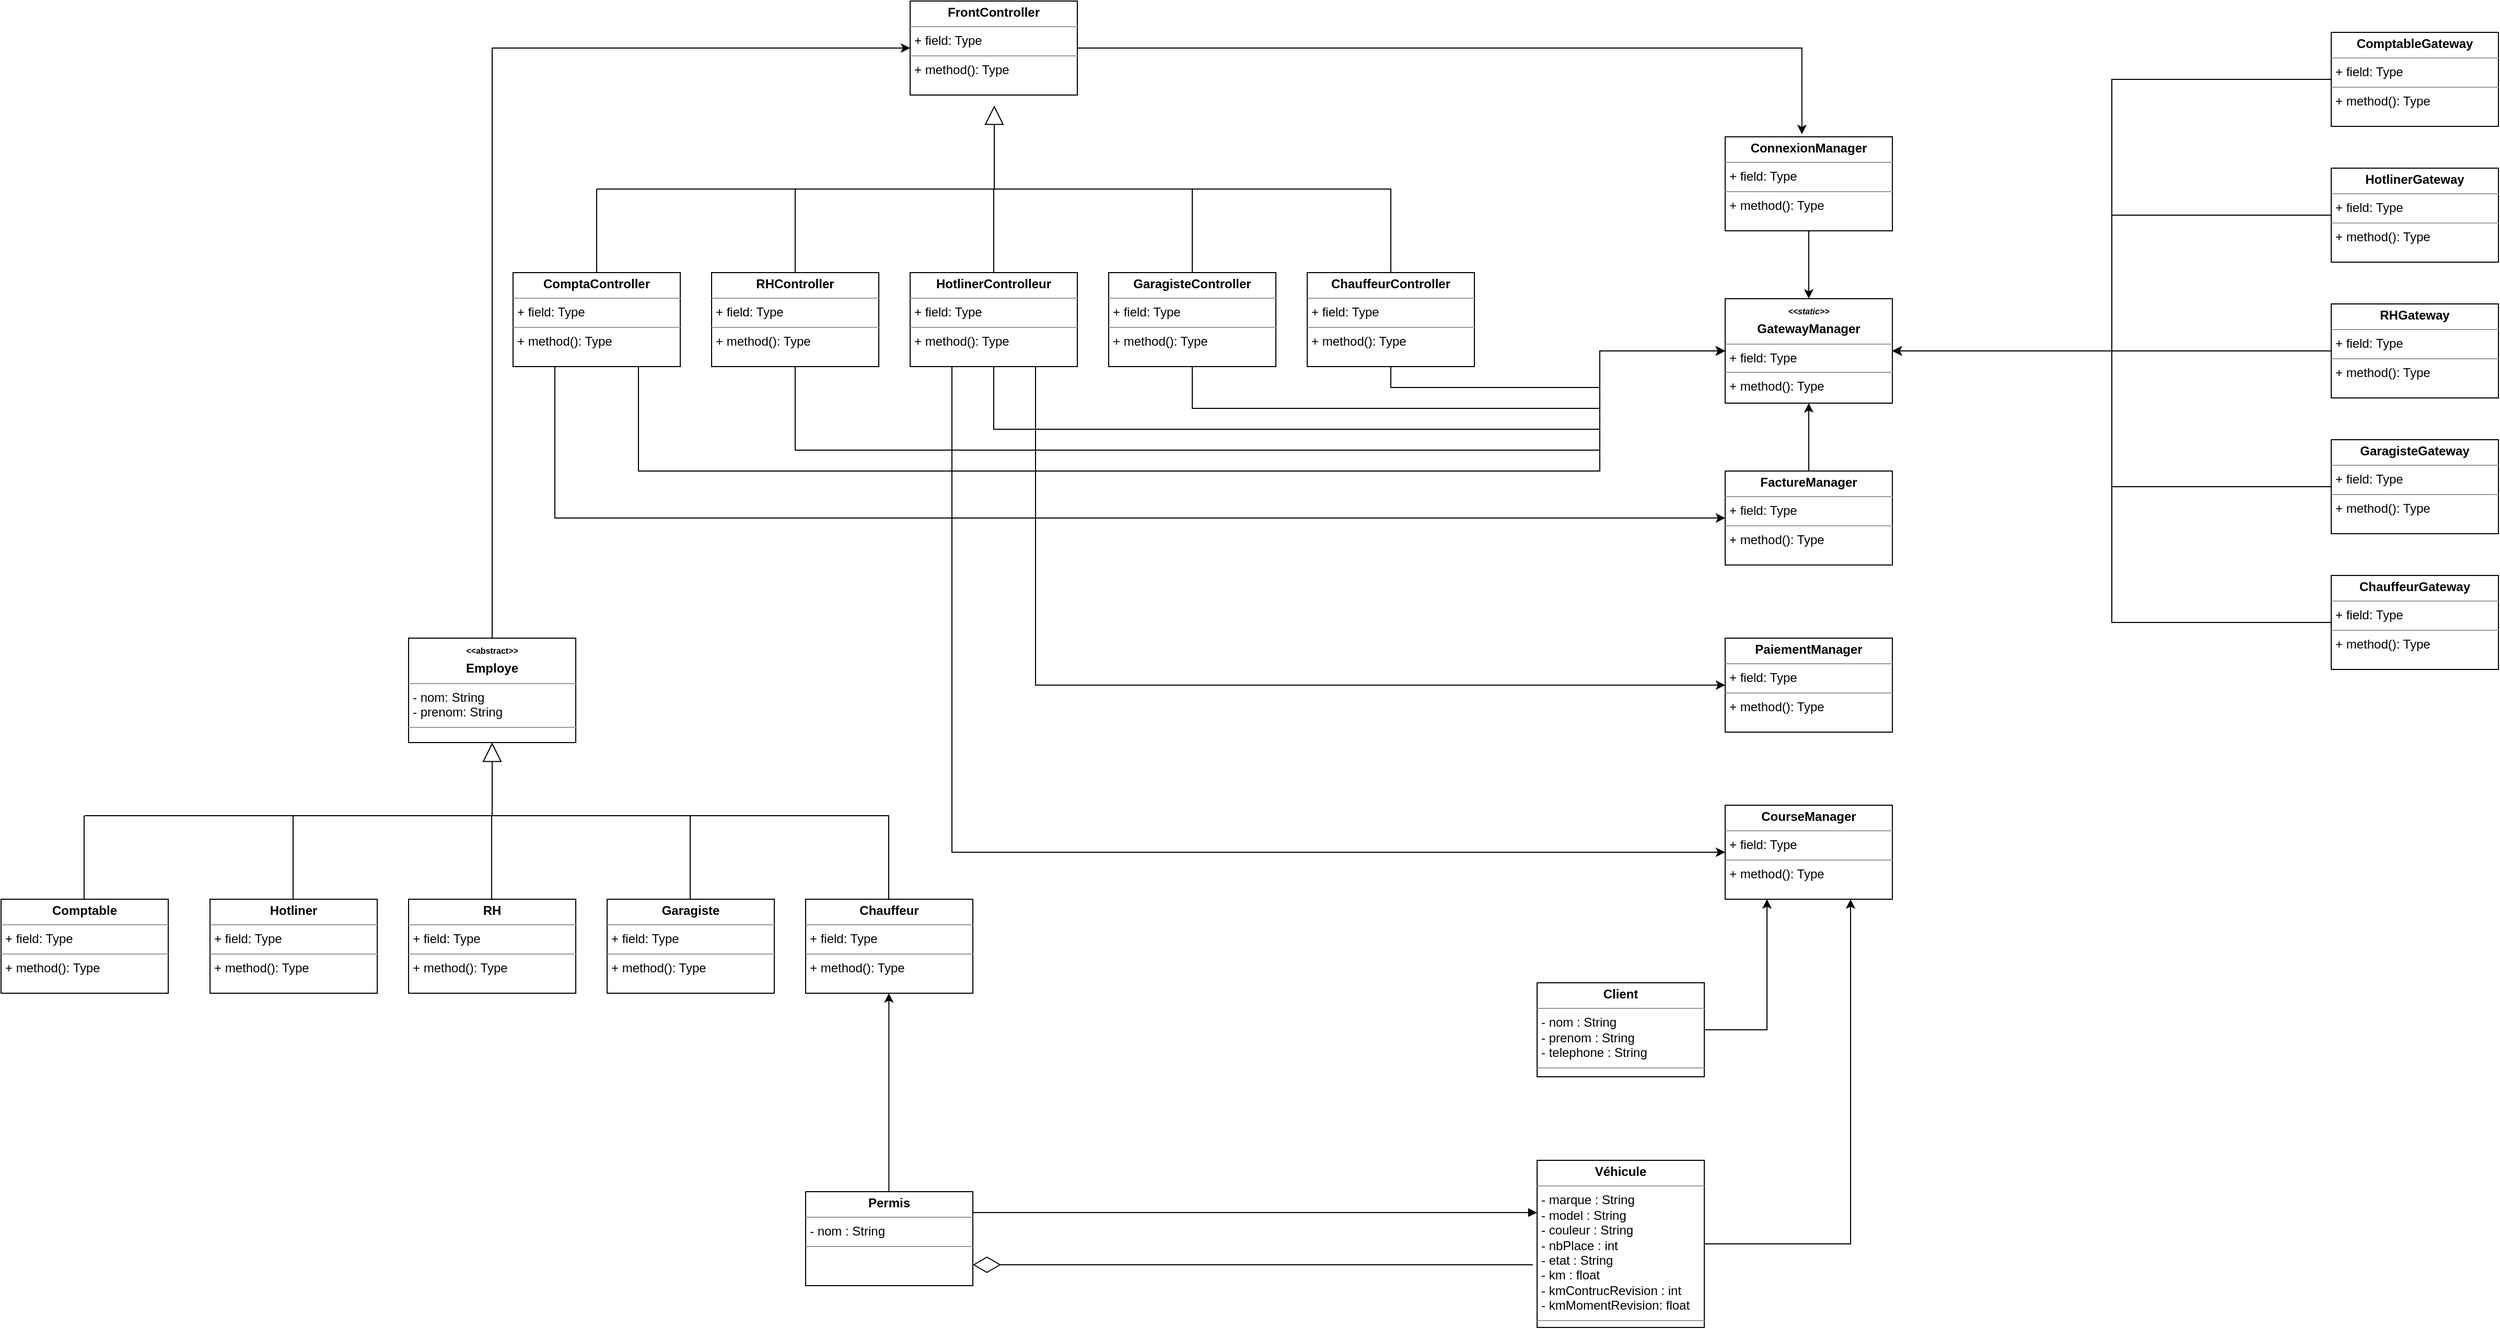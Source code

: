 <mxfile version="13.7.9" type="device"><diagram id="tx2MTd_nLyxCTWdmdrOB" name="Page-1"><mxGraphModel dx="911" dy="747" grid="1" gridSize="10" guides="1" tooltips="1" connect="1" arrows="1" fold="1" page="1" pageScale="1" pageWidth="827" pageHeight="1169" math="0" shadow="0"><root><mxCell id="0"/><mxCell id="1" parent="0"/><mxCell id="Ez7VHHLDsifQWFyS6rJM-73" value="" style="group" vertex="1" connectable="0" parent="1"><mxGeometry x="520" y="90" width="920" height="350" as="geometry"/></mxCell><mxCell id="Ez7VHHLDsifQWFyS6rJM-29" value="&lt;p style=&quot;margin: 0px ; margin-top: 4px ; text-align: center&quot;&gt;&lt;b&gt;ChauffeurController&lt;/b&gt;&lt;/p&gt;&lt;hr size=&quot;1&quot;&gt;&lt;p style=&quot;margin: 0px ; margin-left: 4px&quot;&gt;+ field: Type&lt;/p&gt;&lt;hr size=&quot;1&quot;&gt;&lt;p style=&quot;margin: 0px ; margin-left: 4px&quot;&gt;+ method(): Type&lt;/p&gt;" style="verticalAlign=top;align=left;overflow=fill;fontSize=12;fontFamily=Helvetica;html=1;" vertex="1" parent="Ez7VHHLDsifQWFyS6rJM-73"><mxGeometry x="760" y="260" width="160" height="90" as="geometry"/></mxCell><mxCell id="Ez7VHHLDsifQWFyS6rJM-30" value="&lt;p style=&quot;margin: 0px ; margin-top: 4px ; text-align: center&quot;&gt;&lt;b&gt;RHController&lt;/b&gt;&lt;/p&gt;&lt;hr size=&quot;1&quot;&gt;&lt;p style=&quot;margin: 0px ; margin-left: 4px&quot;&gt;+ field: Type&lt;/p&gt;&lt;hr size=&quot;1&quot;&gt;&lt;p style=&quot;margin: 0px ; margin-left: 4px&quot;&gt;+ method(): Type&lt;/p&gt;" style="verticalAlign=top;align=left;overflow=fill;fontSize=12;fontFamily=Helvetica;html=1;" vertex="1" parent="Ez7VHHLDsifQWFyS6rJM-73"><mxGeometry x="190" y="260" width="160" height="90" as="geometry"/></mxCell><mxCell id="Ez7VHHLDsifQWFyS6rJM-31" value="&lt;p style=&quot;margin: 0px ; margin-top: 4px ; text-align: center&quot;&gt;&lt;b&gt;ComptaController&lt;/b&gt;&lt;/p&gt;&lt;hr size=&quot;1&quot;&gt;&lt;p style=&quot;margin: 0px ; margin-left: 4px&quot;&gt;+ field: Type&lt;/p&gt;&lt;hr size=&quot;1&quot;&gt;&lt;p style=&quot;margin: 0px ; margin-left: 4px&quot;&gt;+ method(): Type&lt;/p&gt;" style="verticalAlign=top;align=left;overflow=fill;fontSize=12;fontFamily=Helvetica;html=1;" vertex="1" parent="Ez7VHHLDsifQWFyS6rJM-73"><mxGeometry y="260" width="160" height="90" as="geometry"/></mxCell><mxCell id="Ez7VHHLDsifQWFyS6rJM-32" value="&lt;p style=&quot;margin: 0px ; margin-top: 4px ; text-align: center&quot;&gt;&lt;b&gt;HotlinerControlleur&lt;/b&gt;&lt;/p&gt;&lt;hr size=&quot;1&quot;&gt;&lt;p style=&quot;margin: 0px ; margin-left: 4px&quot;&gt;+ field: Type&lt;/p&gt;&lt;hr size=&quot;1&quot;&gt;&lt;p style=&quot;margin: 0px ; margin-left: 4px&quot;&gt;+ method(): Type&lt;/p&gt;" style="verticalAlign=top;align=left;overflow=fill;fontSize=12;fontFamily=Helvetica;html=1;" vertex="1" parent="Ez7VHHLDsifQWFyS6rJM-73"><mxGeometry x="380" y="260" width="160" height="90" as="geometry"/></mxCell><mxCell id="Ez7VHHLDsifQWFyS6rJM-33" value="&lt;p style=&quot;margin: 0px ; margin-top: 4px ; text-align: center&quot;&gt;&lt;b&gt;GaragisteController&lt;/b&gt;&lt;/p&gt;&lt;hr size=&quot;1&quot;&gt;&lt;p style=&quot;margin: 0px ; margin-left: 4px&quot;&gt;+ field: Type&lt;/p&gt;&lt;hr size=&quot;1&quot;&gt;&lt;p style=&quot;margin: 0px ; margin-left: 4px&quot;&gt;+ method(): Type&lt;/p&gt;" style="verticalAlign=top;align=left;overflow=fill;fontSize=12;fontFamily=Helvetica;html=1;" vertex="1" parent="Ez7VHHLDsifQWFyS6rJM-73"><mxGeometry x="570" y="260" width="160" height="90" as="geometry"/></mxCell><mxCell id="Ez7VHHLDsifQWFyS6rJM-34" value="&lt;p style=&quot;margin: 0px ; margin-top: 4px ; text-align: center&quot;&gt;&lt;b&gt;FrontController&lt;/b&gt;&lt;/p&gt;&lt;hr size=&quot;1&quot;&gt;&lt;p style=&quot;margin: 0px ; margin-left: 4px&quot;&gt;+ field: Type&lt;/p&gt;&lt;hr size=&quot;1&quot;&gt;&lt;p style=&quot;margin: 0px ; margin-left: 4px&quot;&gt;+ method(): Type&lt;/p&gt;" style="verticalAlign=top;align=left;overflow=fill;fontSize=12;fontFamily=Helvetica;html=1;" vertex="1" parent="Ez7VHHLDsifQWFyS6rJM-73"><mxGeometry x="380" width="160" height="90" as="geometry"/></mxCell><mxCell id="Ez7VHHLDsifQWFyS6rJM-66" value="" style="endArrow=none;html=1;" edge="1" parent="Ez7VHHLDsifQWFyS6rJM-73"><mxGeometry width="50" height="50" relative="1" as="geometry"><mxPoint x="80" y="180" as="sourcePoint"/><mxPoint x="840.5" y="180.0" as="targetPoint"/></mxGeometry></mxCell><mxCell id="Ez7VHHLDsifQWFyS6rJM-67" value="" style="endArrow=none;html=1;exitX=0.5;exitY=0;exitDx=0;exitDy=0;" edge="1" parent="Ez7VHHLDsifQWFyS6rJM-73" source="Ez7VHHLDsifQWFyS6rJM-31"><mxGeometry width="50" height="50" relative="1" as="geometry"><mxPoint x="70" y="260.0" as="sourcePoint"/><mxPoint x="80" y="180" as="targetPoint"/></mxGeometry></mxCell><mxCell id="Ez7VHHLDsifQWFyS6rJM-68" value="" style="endArrow=none;html=1;" edge="1" parent="Ez7VHHLDsifQWFyS6rJM-73"><mxGeometry width="50" height="50" relative="1" as="geometry"><mxPoint x="270" y="260.0" as="sourcePoint"/><mxPoint x="270" y="180.0" as="targetPoint"/></mxGeometry></mxCell><mxCell id="Ez7VHHLDsifQWFyS6rJM-69" value="" style="endArrow=none;html=1;" edge="1" parent="Ez7VHHLDsifQWFyS6rJM-73"><mxGeometry width="50" height="50" relative="1" as="geometry"><mxPoint x="460" y="260.0" as="sourcePoint"/><mxPoint x="460" y="180.0" as="targetPoint"/></mxGeometry></mxCell><mxCell id="Ez7VHHLDsifQWFyS6rJM-70" value="" style="endArrow=none;html=1;" edge="1" parent="Ez7VHHLDsifQWFyS6rJM-73"><mxGeometry width="50" height="50" relative="1" as="geometry"><mxPoint x="840" y="260.0" as="sourcePoint"/><mxPoint x="840" y="180.0" as="targetPoint"/></mxGeometry></mxCell><mxCell id="Ez7VHHLDsifQWFyS6rJM-71" value="" style="endArrow=none;html=1;" edge="1" parent="Ez7VHHLDsifQWFyS6rJM-73"><mxGeometry width="50" height="50" relative="1" as="geometry"><mxPoint x="650" y="260.0" as="sourcePoint"/><mxPoint x="650" y="180.0" as="targetPoint"/></mxGeometry></mxCell><mxCell id="Ez7VHHLDsifQWFyS6rJM-72" value="" style="endArrow=block;endSize=16;endFill=0;html=1;entryX=0.5;entryY=1;entryDx=0;entryDy=0;" edge="1" parent="Ez7VHHLDsifQWFyS6rJM-73"><mxGeometry width="160" relative="1" as="geometry"><mxPoint x="460.5" y="180.0" as="sourcePoint"/><mxPoint x="460.5" y="100.0" as="targetPoint"/></mxGeometry></mxCell><mxCell id="Ez7VHHLDsifQWFyS6rJM-74" value="" style="group" vertex="1" connectable="0" parent="1"><mxGeometry x="30" y="700" width="930" height="340" as="geometry"/></mxCell><mxCell id="Ez7VHHLDsifQWFyS6rJM-35" value="&lt;p style=&quot;margin: 0px ; margin-top: 4px ; text-align: center&quot;&gt;&lt;b&gt;&lt;font style=&quot;font-size: 8px&quot;&gt;&amp;lt;&amp;lt;abstract&amp;gt;&amp;gt;&lt;/font&gt;&lt;br&gt;&lt;/b&gt;&lt;/p&gt;&lt;p style=&quot;margin: 0px ; margin-top: 4px ; text-align: center&quot;&gt;&lt;b&gt;Employe&lt;/b&gt;&lt;br&gt;&lt;/p&gt;&lt;hr size=&quot;1&quot;&gt;&lt;p style=&quot;margin: 0px ; margin-left: 4px&quot;&gt;- nom: String&lt;br&gt;&lt;/p&gt;&lt;p style=&quot;margin: 0px ; margin-left: 4px&quot;&gt;- prenom: String&lt;/p&gt;&lt;hr size=&quot;1&quot;&gt;&lt;p style=&quot;margin: 0px ; margin-left: 4px&quot;&gt;&lt;br&gt;&lt;/p&gt;" style="verticalAlign=top;align=left;overflow=fill;fontSize=12;fontFamily=Helvetica;html=1;" vertex="1" parent="Ez7VHHLDsifQWFyS6rJM-74"><mxGeometry x="390" width="160" height="100" as="geometry"/></mxCell><mxCell id="Ez7VHHLDsifQWFyS6rJM-36" value="&lt;p style=&quot;margin: 0px ; margin-top: 4px ; text-align: center&quot;&gt;&lt;b&gt;Hotliner&lt;/b&gt;&lt;br&gt;&lt;/p&gt;&lt;hr size=&quot;1&quot;&gt;&lt;p style=&quot;margin: 0px ; margin-left: 4px&quot;&gt;+ field: Type&lt;/p&gt;&lt;hr size=&quot;1&quot;&gt;&lt;p style=&quot;margin: 0px ; margin-left: 4px&quot;&gt;+ method(): Type&lt;/p&gt;" style="verticalAlign=top;align=left;overflow=fill;fontSize=12;fontFamily=Helvetica;html=1;" vertex="1" parent="Ez7VHHLDsifQWFyS6rJM-74"><mxGeometry x="200" y="250" width="160" height="90" as="geometry"/></mxCell><mxCell id="Ez7VHHLDsifQWFyS6rJM-37" value="&lt;p style=&quot;margin: 0px ; margin-top: 4px ; text-align: center&quot;&gt;&lt;b&gt;RH&lt;/b&gt;&lt;/p&gt;&lt;hr size=&quot;1&quot;&gt;&lt;p style=&quot;margin: 0px ; margin-left: 4px&quot;&gt;+ field: Type&lt;/p&gt;&lt;hr size=&quot;1&quot;&gt;&lt;p style=&quot;margin: 0px ; margin-left: 4px&quot;&gt;+ method(): Type&lt;/p&gt;" style="verticalAlign=top;align=left;overflow=fill;fontSize=12;fontFamily=Helvetica;html=1;" vertex="1" parent="Ez7VHHLDsifQWFyS6rJM-74"><mxGeometry x="390" y="250" width="160" height="90" as="geometry"/></mxCell><mxCell id="Ez7VHHLDsifQWFyS6rJM-38" value="&lt;p style=&quot;margin: 0px ; margin-top: 4px ; text-align: center&quot;&gt;&lt;b&gt;Chauffeur&lt;/b&gt;&lt;br&gt;&lt;/p&gt;&lt;hr size=&quot;1&quot;&gt;&lt;p style=&quot;margin: 0px ; margin-left: 4px&quot;&gt;+ field: Type&lt;/p&gt;&lt;hr size=&quot;1&quot;&gt;&lt;p style=&quot;margin: 0px ; margin-left: 4px&quot;&gt;+ method(): Type&lt;/p&gt;" style="verticalAlign=top;align=left;overflow=fill;fontSize=12;fontFamily=Helvetica;html=1;" vertex="1" parent="Ez7VHHLDsifQWFyS6rJM-74"><mxGeometry x="770" y="250" width="160" height="90" as="geometry"/></mxCell><mxCell id="Ez7VHHLDsifQWFyS6rJM-39" value="&lt;p style=&quot;margin: 0px ; margin-top: 4px ; text-align: center&quot;&gt;&lt;b&gt;Comptable&lt;/b&gt;&lt;/p&gt;&lt;hr size=&quot;1&quot;&gt;&lt;p style=&quot;margin: 0px ; margin-left: 4px&quot;&gt;+ field: Type&lt;/p&gt;&lt;hr size=&quot;1&quot;&gt;&lt;p style=&quot;margin: 0px ; margin-left: 4px&quot;&gt;+ method(): Type&lt;/p&gt;" style="verticalAlign=top;align=left;overflow=fill;fontSize=12;fontFamily=Helvetica;html=1;" vertex="1" parent="Ez7VHHLDsifQWFyS6rJM-74"><mxGeometry y="250" width="160" height="90" as="geometry"/></mxCell><mxCell id="Ez7VHHLDsifQWFyS6rJM-40" value="&lt;p style=&quot;margin: 0px ; margin-top: 4px ; text-align: center&quot;&gt;&lt;b&gt;Garagiste&lt;/b&gt;&lt;/p&gt;&lt;hr size=&quot;1&quot;&gt;&lt;p style=&quot;margin: 0px ; margin-left: 4px&quot;&gt;+ field: Type&lt;/p&gt;&lt;hr size=&quot;1&quot;&gt;&lt;p style=&quot;margin: 0px ; margin-left: 4px&quot;&gt;+ method(): Type&lt;/p&gt;" style="verticalAlign=top;align=left;overflow=fill;fontSize=12;fontFamily=Helvetica;html=1;" vertex="1" parent="Ez7VHHLDsifQWFyS6rJM-74"><mxGeometry x="580" y="250" width="160" height="90" as="geometry"/></mxCell><mxCell id="Ez7VHHLDsifQWFyS6rJM-51" value="" style="endArrow=none;html=1;" edge="1" parent="Ez7VHHLDsifQWFyS6rJM-74"><mxGeometry width="50" height="50" relative="1" as="geometry"><mxPoint x="80" y="170" as="sourcePoint"/><mxPoint x="850" y="170" as="targetPoint"/></mxGeometry></mxCell><mxCell id="Ez7VHHLDsifQWFyS6rJM-52" value="" style="endArrow=none;html=1;" edge="1" parent="Ez7VHHLDsifQWFyS6rJM-74"><mxGeometry width="50" height="50" relative="1" as="geometry"><mxPoint x="79.5" y="250" as="sourcePoint"/><mxPoint x="79.5" y="170" as="targetPoint"/></mxGeometry></mxCell><mxCell id="Ez7VHHLDsifQWFyS6rJM-53" value="" style="endArrow=none;html=1;" edge="1" parent="Ez7VHHLDsifQWFyS6rJM-74"><mxGeometry width="50" height="50" relative="1" as="geometry"><mxPoint x="279.5" y="250" as="sourcePoint"/><mxPoint x="279.5" y="170" as="targetPoint"/></mxGeometry></mxCell><mxCell id="Ez7VHHLDsifQWFyS6rJM-54" value="" style="endArrow=none;html=1;" edge="1" parent="Ez7VHHLDsifQWFyS6rJM-74"><mxGeometry width="50" height="50" relative="1" as="geometry"><mxPoint x="469.5" y="250" as="sourcePoint"/><mxPoint x="469.5" y="170" as="targetPoint"/></mxGeometry></mxCell><mxCell id="Ez7VHHLDsifQWFyS6rJM-55" value="" style="endArrow=none;html=1;" edge="1" parent="Ez7VHHLDsifQWFyS6rJM-74"><mxGeometry width="50" height="50" relative="1" as="geometry"><mxPoint x="849.5" y="250" as="sourcePoint"/><mxPoint x="849.5" y="170" as="targetPoint"/></mxGeometry></mxCell><mxCell id="Ez7VHHLDsifQWFyS6rJM-56" value="" style="endArrow=none;html=1;" edge="1" parent="Ez7VHHLDsifQWFyS6rJM-74"><mxGeometry width="50" height="50" relative="1" as="geometry"><mxPoint x="659.5" y="250" as="sourcePoint"/><mxPoint x="659.5" y="170" as="targetPoint"/></mxGeometry></mxCell><mxCell id="Ez7VHHLDsifQWFyS6rJM-57" value="" style="endArrow=block;endSize=16;endFill=0;html=1;entryX=0.5;entryY=1;entryDx=0;entryDy=0;" edge="1" parent="Ez7VHHLDsifQWFyS6rJM-74" target="Ez7VHHLDsifQWFyS6rJM-35"><mxGeometry width="160" relative="1" as="geometry"><mxPoint x="470" y="170" as="sourcePoint"/><mxPoint x="610" y="470" as="targetPoint"/></mxGeometry></mxCell><mxCell id="Ez7VHHLDsifQWFyS6rJM-85" value="&lt;p style=&quot;margin: 0px ; margin-top: 4px ; text-align: center&quot;&gt;&lt;b&gt;&lt;b&gt;&lt;font style=&quot;font-size: 8px&quot;&gt;&lt;i&gt;&amp;lt;&amp;lt;static&amp;gt;&amp;gt;&lt;/i&gt;&lt;/font&gt;&lt;/b&gt;&lt;/b&gt;&lt;/p&gt;&lt;p style=&quot;margin: 0px ; margin-top: 4px ; text-align: center&quot;&gt;&lt;b&gt;GatewayManager&lt;/b&gt;&lt;br&gt;&lt;/p&gt;&lt;hr size=&quot;1&quot;&gt;&lt;p style=&quot;margin: 0px ; margin-left: 4px&quot;&gt;+ field: Type&lt;/p&gt;&lt;hr size=&quot;1&quot;&gt;&lt;p style=&quot;margin: 0px ; margin-left: 4px&quot;&gt;+ method(): Type&lt;/p&gt;" style="verticalAlign=top;align=left;overflow=fill;fontSize=12;fontFamily=Helvetica;html=1;" vertex="1" parent="1"><mxGeometry x="1680" y="375" width="160" height="100" as="geometry"/></mxCell><mxCell id="Ez7VHHLDsifQWFyS6rJM-145" style="edgeStyle=orthogonalEdgeStyle;rounded=0;orthogonalLoop=1;jettySize=auto;html=1;exitX=0.5;exitY=0;exitDx=0;exitDy=0;entryX=0.5;entryY=1;entryDx=0;entryDy=0;" edge="1" parent="1" source="Ez7VHHLDsifQWFyS6rJM-86" target="Ez7VHHLDsifQWFyS6rJM-85"><mxGeometry relative="1" as="geometry"/></mxCell><mxCell id="Ez7VHHLDsifQWFyS6rJM-86" value="&lt;p style=&quot;margin: 0px ; margin-top: 4px ; text-align: center&quot;&gt;&lt;b&gt;FactureManager&lt;/b&gt;&lt;br&gt;&lt;/p&gt;&lt;hr size=&quot;1&quot;&gt;&lt;p style=&quot;margin: 0px ; margin-left: 4px&quot;&gt;+ field: Type&lt;/p&gt;&lt;hr size=&quot;1&quot;&gt;&lt;p style=&quot;margin: 0px ; margin-left: 4px&quot;&gt;+ method(): Type&lt;/p&gt;" style="verticalAlign=top;align=left;overflow=fill;fontSize=12;fontFamily=Helvetica;html=1;" vertex="1" parent="1"><mxGeometry x="1680" y="540" width="160" height="90" as="geometry"/></mxCell><mxCell id="Ez7VHHLDsifQWFyS6rJM-144" style="edgeStyle=orthogonalEdgeStyle;rounded=0;orthogonalLoop=1;jettySize=auto;html=1;exitX=0.5;exitY=1;exitDx=0;exitDy=0;entryX=0.5;entryY=0;entryDx=0;entryDy=0;" edge="1" parent="1" source="Ez7VHHLDsifQWFyS6rJM-88" target="Ez7VHHLDsifQWFyS6rJM-85"><mxGeometry relative="1" as="geometry"/></mxCell><mxCell id="Ez7VHHLDsifQWFyS6rJM-88" value="&lt;p style=&quot;margin: 0px ; margin-top: 4px ; text-align: center&quot;&gt;&lt;b&gt;ConnexionManager&lt;/b&gt;&lt;br&gt;&lt;/p&gt;&lt;hr size=&quot;1&quot;&gt;&lt;p style=&quot;margin: 0px ; margin-left: 4px&quot;&gt;+ field: Type&lt;/p&gt;&lt;hr size=&quot;1&quot;&gt;&lt;p style=&quot;margin: 0px ; margin-left: 4px&quot;&gt;+ method(): Type&lt;/p&gt;" style="verticalAlign=top;align=left;overflow=fill;fontSize=12;fontFamily=Helvetica;html=1;" vertex="1" parent="1"><mxGeometry x="1680" y="220" width="160" height="90" as="geometry"/></mxCell><mxCell id="Ez7VHHLDsifQWFyS6rJM-142" style="edgeStyle=orthogonalEdgeStyle;rounded=0;orthogonalLoop=1;jettySize=auto;html=1;exitX=0;exitY=0.5;exitDx=0;exitDy=0;entryX=1;entryY=0.5;entryDx=0;entryDy=0;" edge="1" parent="1" source="Ez7VHHLDsifQWFyS6rJM-92" target="Ez7VHHLDsifQWFyS6rJM-85"><mxGeometry relative="1" as="geometry"/></mxCell><mxCell id="Ez7VHHLDsifQWFyS6rJM-92" value="&lt;p style=&quot;margin: 0px ; margin-top: 4px ; text-align: center&quot;&gt;&lt;b&gt;HotlinerGateway&lt;/b&gt;&lt;br&gt;&lt;/p&gt;&lt;hr size=&quot;1&quot;&gt;&lt;p style=&quot;margin: 0px ; margin-left: 4px&quot;&gt;+ field: Type&lt;/p&gt;&lt;hr size=&quot;1&quot;&gt;&lt;p style=&quot;margin: 0px ; margin-left: 4px&quot;&gt;+ method(): Type&lt;/p&gt;" style="verticalAlign=top;align=left;overflow=fill;fontSize=12;fontFamily=Helvetica;html=1;" vertex="1" parent="1"><mxGeometry x="2260" y="250" width="160" height="90" as="geometry"/></mxCell><mxCell id="Ez7VHHLDsifQWFyS6rJM-141" style="edgeStyle=orthogonalEdgeStyle;rounded=0;orthogonalLoop=1;jettySize=auto;html=1;exitX=0;exitY=0.5;exitDx=0;exitDy=0;entryX=1;entryY=0.5;entryDx=0;entryDy=0;" edge="1" parent="1" source="Ez7VHHLDsifQWFyS6rJM-93" target="Ez7VHHLDsifQWFyS6rJM-85"><mxGeometry relative="1" as="geometry"/></mxCell><mxCell id="Ez7VHHLDsifQWFyS6rJM-93" value="&lt;p style=&quot;margin: 0px ; margin-top: 4px ; text-align: center&quot;&gt;&lt;b&gt;RH&lt;/b&gt;&lt;b&gt;Gateway&lt;/b&gt;&lt;/p&gt;&lt;hr size=&quot;1&quot;&gt;&lt;p style=&quot;margin: 0px ; margin-left: 4px&quot;&gt;+ field: Type&lt;/p&gt;&lt;hr size=&quot;1&quot;&gt;&lt;p style=&quot;margin: 0px ; margin-left: 4px&quot;&gt;+ method(): Type&lt;/p&gt;" style="verticalAlign=top;align=left;overflow=fill;fontSize=12;fontFamily=Helvetica;html=1;" vertex="1" parent="1"><mxGeometry x="2260" y="380" width="160" height="90" as="geometry"/></mxCell><mxCell id="Ez7VHHLDsifQWFyS6rJM-139" style="edgeStyle=orthogonalEdgeStyle;rounded=0;orthogonalLoop=1;jettySize=auto;html=1;exitX=0;exitY=0.5;exitDx=0;exitDy=0;entryX=1;entryY=0.5;entryDx=0;entryDy=0;" edge="1" parent="1" source="Ez7VHHLDsifQWFyS6rJM-94" target="Ez7VHHLDsifQWFyS6rJM-85"><mxGeometry relative="1" as="geometry"/></mxCell><mxCell id="Ez7VHHLDsifQWFyS6rJM-94" value="&lt;p style=&quot;margin: 0px ; margin-top: 4px ; text-align: center&quot;&gt;&lt;b&gt;Chauffeur&lt;/b&gt;&lt;b&gt;Gateway&lt;/b&gt;&lt;/p&gt;&lt;hr size=&quot;1&quot;&gt;&lt;p style=&quot;margin: 0px ; margin-left: 4px&quot;&gt;+ field: Type&lt;/p&gt;&lt;hr size=&quot;1&quot;&gt;&lt;p style=&quot;margin: 0px ; margin-left: 4px&quot;&gt;+ method(): Type&lt;/p&gt;" style="verticalAlign=top;align=left;overflow=fill;fontSize=12;fontFamily=Helvetica;html=1;" vertex="1" parent="1"><mxGeometry x="2260" y="640" width="160" height="90" as="geometry"/></mxCell><mxCell id="Ez7VHHLDsifQWFyS6rJM-143" style="edgeStyle=orthogonalEdgeStyle;rounded=0;orthogonalLoop=1;jettySize=auto;html=1;exitX=0;exitY=0.5;exitDx=0;exitDy=0;entryX=1;entryY=0.5;entryDx=0;entryDy=0;" edge="1" parent="1" source="Ez7VHHLDsifQWFyS6rJM-95" target="Ez7VHHLDsifQWFyS6rJM-85"><mxGeometry relative="1" as="geometry"/></mxCell><mxCell id="Ez7VHHLDsifQWFyS6rJM-95" value="&lt;p style=&quot;margin: 0px ; margin-top: 4px ; text-align: center&quot;&gt;&lt;b&gt;ComptableGateway&lt;/b&gt;&lt;/p&gt;&lt;hr size=&quot;1&quot;&gt;&lt;p style=&quot;margin: 0px ; margin-left: 4px&quot;&gt;+ field: Type&lt;/p&gt;&lt;hr size=&quot;1&quot;&gt;&lt;p style=&quot;margin: 0px ; margin-left: 4px&quot;&gt;+ method(): Type&lt;/p&gt;" style="verticalAlign=top;align=left;overflow=fill;fontSize=12;fontFamily=Helvetica;html=1;" vertex="1" parent="1"><mxGeometry x="2260" y="120" width="160" height="90" as="geometry"/></mxCell><mxCell id="Ez7VHHLDsifQWFyS6rJM-140" style="edgeStyle=orthogonalEdgeStyle;rounded=0;orthogonalLoop=1;jettySize=auto;html=1;exitX=0;exitY=0.5;exitDx=0;exitDy=0;entryX=1;entryY=0.5;entryDx=0;entryDy=0;" edge="1" parent="1" source="Ez7VHHLDsifQWFyS6rJM-96" target="Ez7VHHLDsifQWFyS6rJM-85"><mxGeometry relative="1" as="geometry"/></mxCell><mxCell id="Ez7VHHLDsifQWFyS6rJM-96" value="&lt;p style=&quot;margin: 0px ; margin-top: 4px ; text-align: center&quot;&gt;&lt;b&gt;Garagiste&lt;/b&gt;&lt;b&gt;Gateway&lt;/b&gt;&lt;/p&gt;&lt;hr size=&quot;1&quot;&gt;&lt;p style=&quot;margin: 0px ; margin-left: 4px&quot;&gt;+ field: Type&lt;/p&gt;&lt;hr size=&quot;1&quot;&gt;&lt;p style=&quot;margin: 0px ; margin-left: 4px&quot;&gt;+ method(): Type&lt;/p&gt;" style="verticalAlign=top;align=left;overflow=fill;fontSize=12;fontFamily=Helvetica;html=1;" vertex="1" parent="1"><mxGeometry x="2260" y="510" width="160" height="90" as="geometry"/></mxCell><mxCell id="Ez7VHHLDsifQWFyS6rJM-118" value="&lt;p style=&quot;margin: 0px ; margin-top: 4px ; text-align: center&quot;&gt;&lt;b&gt;PaiementManager&lt;/b&gt;&lt;br&gt;&lt;/p&gt;&lt;hr size=&quot;1&quot;&gt;&lt;p style=&quot;margin: 0px ; margin-left: 4px&quot;&gt;+ field: Type&lt;/p&gt;&lt;hr size=&quot;1&quot;&gt;&lt;p style=&quot;margin: 0px ; margin-left: 4px&quot;&gt;+ method(): Type&lt;/p&gt;" style="verticalAlign=top;align=left;overflow=fill;fontSize=12;fontFamily=Helvetica;html=1;" vertex="1" parent="1"><mxGeometry x="1680" y="700" width="160" height="90" as="geometry"/></mxCell><mxCell id="Ez7VHHLDsifQWFyS6rJM-135" style="edgeStyle=orthogonalEdgeStyle;rounded=0;orthogonalLoop=1;jettySize=auto;html=1;exitX=0.5;exitY=0;exitDx=0;exitDy=0;entryX=0.5;entryY=1;entryDx=0;entryDy=0;" edge="1" parent="1"><mxGeometry relative="1" as="geometry"><mxPoint x="879.66" y="1230" as="sourcePoint"/><mxPoint x="879.66" y="1040" as="targetPoint"/></mxGeometry></mxCell><mxCell id="Ez7VHHLDsifQWFyS6rJM-89" value="&lt;p style=&quot;margin: 0px ; margin-top: 4px ; text-align: center&quot;&gt;&lt;b&gt;Permis&lt;/b&gt;&lt;/p&gt;&lt;hr size=&quot;1&quot;&gt;&lt;p style=&quot;margin: 0px ; margin-left: 4px&quot;&gt;- nom : String&lt;br&gt;&lt;/p&gt;&lt;hr size=&quot;1&quot;&gt;&lt;p style=&quot;margin: 0px ; margin-left: 4px&quot;&gt;&lt;br&gt;&lt;/p&gt;" style="verticalAlign=top;align=left;overflow=fill;fontSize=12;fontFamily=Helvetica;html=1;" vertex="1" parent="1"><mxGeometry x="800" y="1230" width="160" height="90" as="geometry"/></mxCell><mxCell id="Ez7VHHLDsifQWFyS6rJM-137" style="edgeStyle=orthogonalEdgeStyle;rounded=0;orthogonalLoop=1;jettySize=auto;html=1;exitX=1;exitY=0.5;exitDx=0;exitDy=0;entryX=0.75;entryY=1;entryDx=0;entryDy=0;" edge="1" parent="1" source="Ez7VHHLDsifQWFyS6rJM-124" target="Ez7VHHLDsifQWFyS6rJM-129"><mxGeometry relative="1" as="geometry"/></mxCell><mxCell id="Ez7VHHLDsifQWFyS6rJM-124" value="&lt;p style=&quot;margin: 0px ; margin-top: 4px ; text-align: center&quot;&gt;&lt;b&gt;Véhicule&lt;/b&gt;&lt;/p&gt;&lt;hr size=&quot;1&quot;&gt;&lt;p style=&quot;margin: 0px ; margin-left: 4px&quot;&gt;- marque : String&lt;/p&gt;&lt;p style=&quot;margin: 0px ; margin-left: 4px&quot;&gt;- model : String&lt;/p&gt;&lt;p style=&quot;margin: 0px ; margin-left: 4px&quot;&gt;- couleur : String&lt;/p&gt;&lt;p style=&quot;margin: 0px ; margin-left: 4px&quot;&gt;- nbPlace : int&lt;/p&gt;&lt;p style=&quot;margin: 0px ; margin-left: 4px&quot;&gt;- etat : String&lt;/p&gt;&lt;p style=&quot;margin: 0px ; margin-left: 4px&quot;&gt;- km : float&lt;/p&gt;&lt;p style=&quot;margin: 0px ; margin-left: 4px&quot;&gt;- kmContrucRevision : int&lt;/p&gt;&lt;p style=&quot;margin: 0px ; margin-left: 4px&quot;&gt;- kmMomentRevision: float&lt;br&gt;&lt;/p&gt;&lt;hr size=&quot;1&quot;&gt;&lt;p style=&quot;margin: 0px ; margin-left: 4px&quot;&gt;&lt;br&gt;&lt;/p&gt;" style="verticalAlign=top;align=left;overflow=fill;fontSize=12;fontFamily=Helvetica;html=1;" vertex="1" parent="1"><mxGeometry x="1500" y="1200" width="160" height="160" as="geometry"/></mxCell><mxCell id="Ez7VHHLDsifQWFyS6rJM-138" style="edgeStyle=orthogonalEdgeStyle;rounded=0;orthogonalLoop=1;jettySize=auto;html=1;exitX=1;exitY=0.5;exitDx=0;exitDy=0;entryX=0.25;entryY=1;entryDx=0;entryDy=0;" edge="1" parent="1" source="Ez7VHHLDsifQWFyS6rJM-128" target="Ez7VHHLDsifQWFyS6rJM-129"><mxGeometry relative="1" as="geometry"/></mxCell><mxCell id="Ez7VHHLDsifQWFyS6rJM-128" value="&lt;p style=&quot;margin: 0px ; margin-top: 4px ; text-align: center&quot;&gt;&lt;b&gt;Client&lt;/b&gt;&lt;/p&gt;&lt;hr size=&quot;1&quot;&gt;&lt;p style=&quot;margin: 0px ; margin-left: 4px&quot;&gt;- nom : String&lt;/p&gt;&lt;p style=&quot;margin: 0px ; margin-left: 4px&quot;&gt;- prenom : String&lt;/p&gt;&lt;p style=&quot;margin: 0px ; margin-left: 4px&quot;&gt;- telephone : String&lt;br&gt;&lt;/p&gt;&lt;hr size=&quot;1&quot;&gt;&lt;p style=&quot;margin: 0px ; margin-left: 4px&quot;&gt;&lt;br&gt;&lt;/p&gt;" style="verticalAlign=top;align=left;overflow=fill;fontSize=12;fontFamily=Helvetica;html=1;rotation=0;" vertex="1" parent="1"><mxGeometry x="1500" y="1030" width="160" height="90" as="geometry"/></mxCell><mxCell id="Ez7VHHLDsifQWFyS6rJM-129" value="&lt;p style=&quot;margin: 0px ; margin-top: 4px ; text-align: center&quot;&gt;&lt;b&gt;CourseManager&lt;/b&gt;&lt;/p&gt;&lt;hr size=&quot;1&quot;&gt;&lt;p style=&quot;margin: 0px ; margin-left: 4px&quot;&gt;+ field: Type&lt;/p&gt;&lt;hr size=&quot;1&quot;&gt;&lt;p style=&quot;margin: 0px ; margin-left: 4px&quot;&gt;+ method(): Type&lt;/p&gt;" style="verticalAlign=top;align=left;overflow=fill;fontSize=12;fontFamily=Helvetica;html=1;" vertex="1" parent="1"><mxGeometry x="1680" y="860" width="160" height="90" as="geometry"/></mxCell><mxCell id="Ez7VHHLDsifQWFyS6rJM-146" style="edgeStyle=orthogonalEdgeStyle;rounded=0;orthogonalLoop=1;jettySize=auto;html=1;exitX=0.75;exitY=1;exitDx=0;exitDy=0;entryX=0;entryY=0.5;entryDx=0;entryDy=0;" edge="1" parent="1" source="Ez7VHHLDsifQWFyS6rJM-31" target="Ez7VHHLDsifQWFyS6rJM-85"><mxGeometry relative="1" as="geometry"><Array as="points"><mxPoint x="640" y="540"/><mxPoint x="1560" y="540"/><mxPoint x="1560" y="425"/></Array></mxGeometry></mxCell><mxCell id="Ez7VHHLDsifQWFyS6rJM-147" style="edgeStyle=orthogonalEdgeStyle;rounded=0;orthogonalLoop=1;jettySize=auto;html=1;exitX=0.5;exitY=1;exitDx=0;exitDy=0;entryX=0;entryY=0.5;entryDx=0;entryDy=0;" edge="1" parent="1" source="Ez7VHHLDsifQWFyS6rJM-29" target="Ez7VHHLDsifQWFyS6rJM-85"><mxGeometry relative="1" as="geometry"/></mxCell><mxCell id="Ez7VHHLDsifQWFyS6rJM-148" style="edgeStyle=orthogonalEdgeStyle;rounded=0;orthogonalLoop=1;jettySize=auto;html=1;exitX=0.5;exitY=1;exitDx=0;exitDy=0;entryX=0;entryY=0.5;entryDx=0;entryDy=0;" edge="1" parent="1" source="Ez7VHHLDsifQWFyS6rJM-33" target="Ez7VHHLDsifQWFyS6rJM-85"><mxGeometry relative="1" as="geometry"><Array as="points"><mxPoint x="1170" y="480"/><mxPoint x="1560" y="480"/><mxPoint x="1560" y="425"/></Array></mxGeometry></mxCell><mxCell id="Ez7VHHLDsifQWFyS6rJM-149" style="edgeStyle=orthogonalEdgeStyle;rounded=0;orthogonalLoop=1;jettySize=auto;html=1;exitX=0.5;exitY=1;exitDx=0;exitDy=0;entryX=0;entryY=0.5;entryDx=0;entryDy=0;" edge="1" parent="1" source="Ez7VHHLDsifQWFyS6rJM-32" target="Ez7VHHLDsifQWFyS6rJM-85"><mxGeometry relative="1" as="geometry"><Array as="points"><mxPoint x="980" y="500"/><mxPoint x="1560" y="500"/><mxPoint x="1560" y="425"/></Array></mxGeometry></mxCell><mxCell id="Ez7VHHLDsifQWFyS6rJM-150" style="edgeStyle=orthogonalEdgeStyle;rounded=0;orthogonalLoop=1;jettySize=auto;html=1;exitX=0.5;exitY=1;exitDx=0;exitDy=0;entryX=0;entryY=0.5;entryDx=0;entryDy=0;" edge="1" parent="1" source="Ez7VHHLDsifQWFyS6rJM-30" target="Ez7VHHLDsifQWFyS6rJM-85"><mxGeometry relative="1" as="geometry"><Array as="points"><mxPoint x="790" y="520"/><mxPoint x="1560" y="520"/><mxPoint x="1560" y="425"/></Array></mxGeometry></mxCell><mxCell id="Ez7VHHLDsifQWFyS6rJM-151" style="edgeStyle=orthogonalEdgeStyle;rounded=0;orthogonalLoop=1;jettySize=auto;html=1;exitX=0.5;exitY=0;exitDx=0;exitDy=0;entryX=0;entryY=0.5;entryDx=0;entryDy=0;" edge="1" parent="1" source="Ez7VHHLDsifQWFyS6rJM-35" target="Ez7VHHLDsifQWFyS6rJM-34"><mxGeometry relative="1" as="geometry"/></mxCell><mxCell id="Ez7VHHLDsifQWFyS6rJM-152" style="edgeStyle=orthogonalEdgeStyle;rounded=0;orthogonalLoop=1;jettySize=auto;html=1;exitX=1;exitY=0.5;exitDx=0;exitDy=0;entryX=0.459;entryY=-0.028;entryDx=0;entryDy=0;entryPerimeter=0;" edge="1" parent="1" source="Ez7VHHLDsifQWFyS6rJM-34" target="Ez7VHHLDsifQWFyS6rJM-88"><mxGeometry relative="1" as="geometry"/></mxCell><mxCell id="Ez7VHHLDsifQWFyS6rJM-153" style="edgeStyle=orthogonalEdgeStyle;rounded=0;orthogonalLoop=1;jettySize=auto;html=1;exitX=0.25;exitY=1;exitDx=0;exitDy=0;entryX=0;entryY=0.5;entryDx=0;entryDy=0;" edge="1" parent="1" source="Ez7VHHLDsifQWFyS6rJM-31" target="Ez7VHHLDsifQWFyS6rJM-86"><mxGeometry relative="1" as="geometry"/></mxCell><mxCell id="Ez7VHHLDsifQWFyS6rJM-154" style="edgeStyle=orthogonalEdgeStyle;rounded=0;orthogonalLoop=1;jettySize=auto;html=1;exitX=0.75;exitY=1;exitDx=0;exitDy=0;entryX=0;entryY=0.5;entryDx=0;entryDy=0;" edge="1" parent="1" source="Ez7VHHLDsifQWFyS6rJM-32" target="Ez7VHHLDsifQWFyS6rJM-118"><mxGeometry relative="1" as="geometry"/></mxCell><mxCell id="Ez7VHHLDsifQWFyS6rJM-163" value="" style="endArrow=block;endFill=1;html=1;edgeStyle=orthogonalEdgeStyle;align=left;verticalAlign=top;" edge="1" parent="1"><mxGeometry x="-1" relative="1" as="geometry"><mxPoint x="960" y="1250" as="sourcePoint"/><mxPoint x="1500" y="1250" as="targetPoint"/></mxGeometry></mxCell><mxCell id="Ez7VHHLDsifQWFyS6rJM-165" value="" style="endArrow=diamondThin;endFill=0;endSize=24;html=1;" edge="1" parent="1"><mxGeometry width="160" relative="1" as="geometry"><mxPoint x="1496" y="1300" as="sourcePoint"/><mxPoint x="960" y="1300" as="targetPoint"/></mxGeometry></mxCell><mxCell id="Ez7VHHLDsifQWFyS6rJM-166" style="edgeStyle=orthogonalEdgeStyle;rounded=0;orthogonalLoop=1;jettySize=auto;html=1;exitX=0.25;exitY=1;exitDx=0;exitDy=0;entryX=0;entryY=0.5;entryDx=0;entryDy=0;" edge="1" parent="1" source="Ez7VHHLDsifQWFyS6rJM-32" target="Ez7VHHLDsifQWFyS6rJM-129"><mxGeometry relative="1" as="geometry"/></mxCell></root></mxGraphModel></diagram></mxfile>